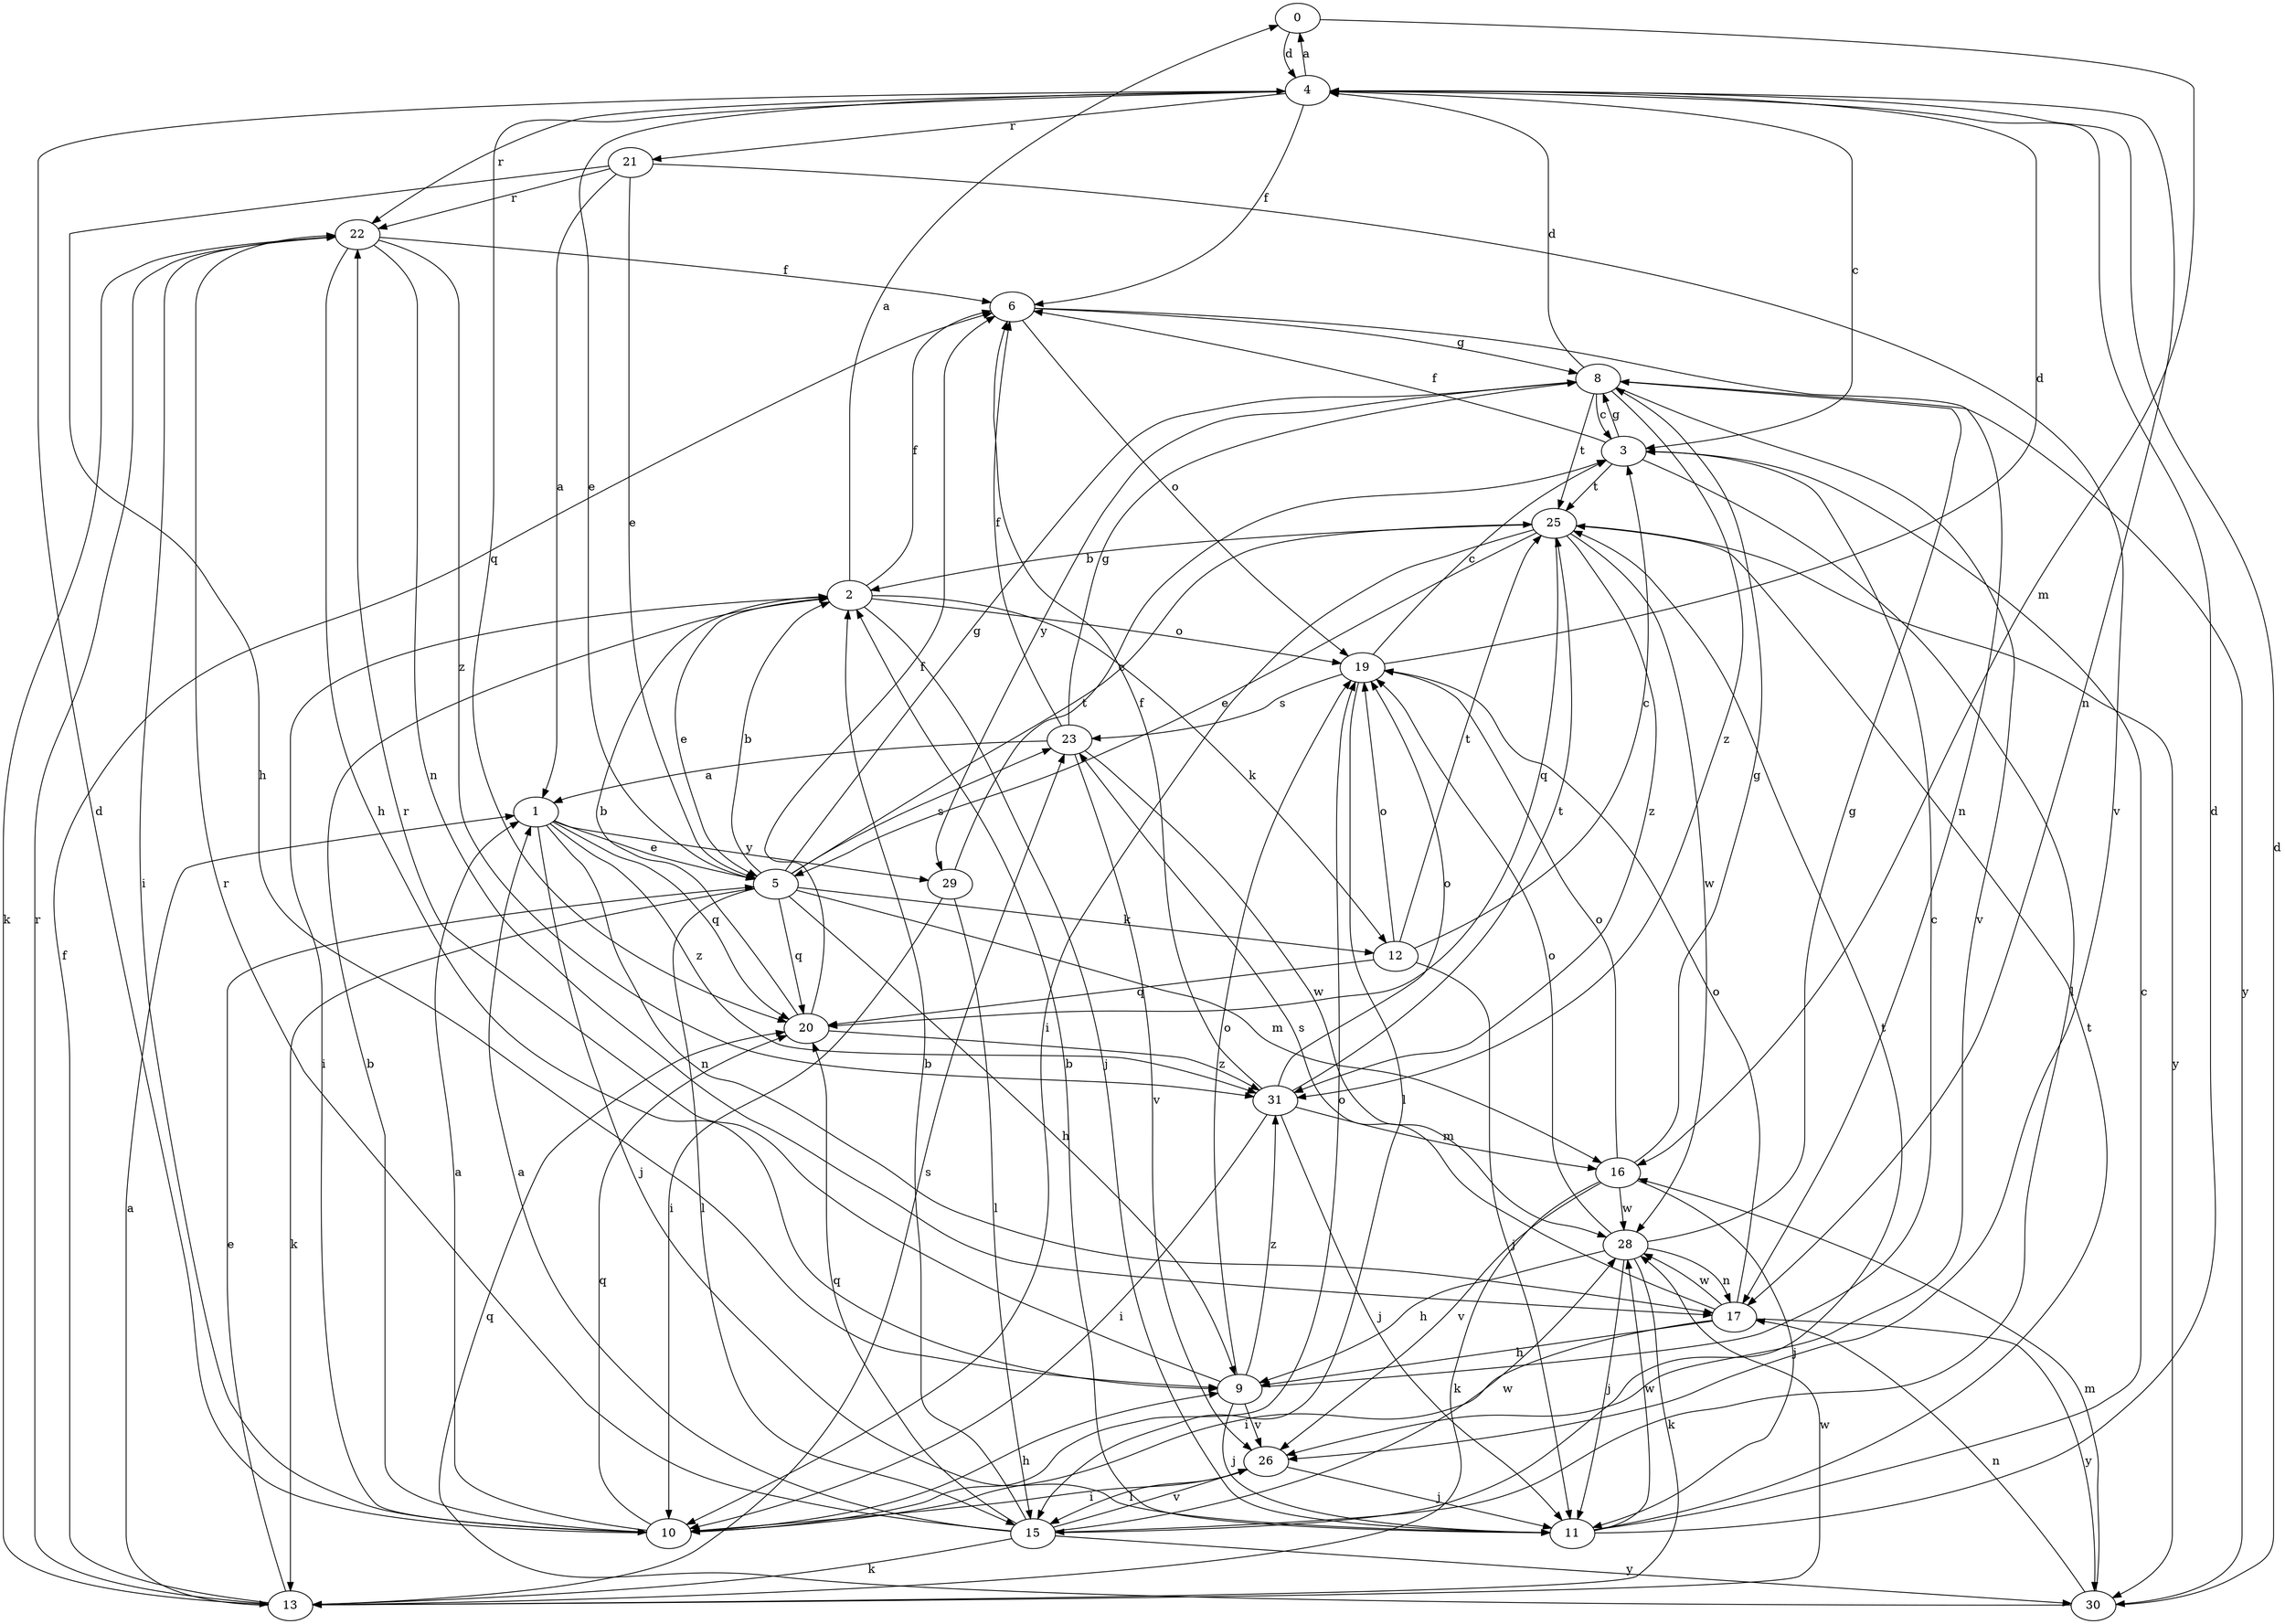 strict digraph  {
0;
1;
2;
3;
4;
5;
6;
8;
9;
10;
11;
12;
13;
15;
16;
17;
19;
20;
21;
22;
23;
25;
26;
28;
29;
30;
31;
0 -> 4  [label=d];
0 -> 16  [label=m];
1 -> 5  [label=e];
1 -> 11  [label=j];
1 -> 17  [label=n];
1 -> 20  [label=q];
1 -> 29  [label=y];
1 -> 31  [label=z];
2 -> 0  [label=a];
2 -> 5  [label=e];
2 -> 6  [label=f];
2 -> 10  [label=i];
2 -> 11  [label=j];
2 -> 12  [label=k];
2 -> 19  [label=o];
3 -> 6  [label=f];
3 -> 8  [label=g];
3 -> 15  [label=l];
3 -> 25  [label=t];
4 -> 0  [label=a];
4 -> 3  [label=c];
4 -> 5  [label=e];
4 -> 6  [label=f];
4 -> 17  [label=n];
4 -> 20  [label=q];
4 -> 21  [label=r];
4 -> 22  [label=r];
5 -> 2  [label=b];
5 -> 8  [label=g];
5 -> 9  [label=h];
5 -> 12  [label=k];
5 -> 13  [label=k];
5 -> 15  [label=l];
5 -> 16  [label=m];
5 -> 20  [label=q];
5 -> 23  [label=s];
5 -> 25  [label=t];
6 -> 8  [label=g];
6 -> 17  [label=n];
6 -> 19  [label=o];
8 -> 3  [label=c];
8 -> 4  [label=d];
8 -> 25  [label=t];
8 -> 26  [label=v];
8 -> 29  [label=y];
8 -> 30  [label=y];
8 -> 31  [label=z];
9 -> 3  [label=c];
9 -> 11  [label=j];
9 -> 19  [label=o];
9 -> 22  [label=r];
9 -> 26  [label=v];
9 -> 31  [label=z];
10 -> 1  [label=a];
10 -> 2  [label=b];
10 -> 4  [label=d];
10 -> 9  [label=h];
10 -> 19  [label=o];
10 -> 20  [label=q];
11 -> 2  [label=b];
11 -> 3  [label=c];
11 -> 4  [label=d];
11 -> 25  [label=t];
11 -> 28  [label=w];
12 -> 3  [label=c];
12 -> 11  [label=j];
12 -> 19  [label=o];
12 -> 20  [label=q];
12 -> 25  [label=t];
13 -> 1  [label=a];
13 -> 5  [label=e];
13 -> 6  [label=f];
13 -> 22  [label=r];
13 -> 23  [label=s];
13 -> 28  [label=w];
15 -> 1  [label=a];
15 -> 2  [label=b];
15 -> 13  [label=k];
15 -> 20  [label=q];
15 -> 22  [label=r];
15 -> 25  [label=t];
15 -> 26  [label=v];
15 -> 28  [label=w];
15 -> 30  [label=y];
16 -> 8  [label=g];
16 -> 11  [label=j];
16 -> 13  [label=k];
16 -> 19  [label=o];
16 -> 26  [label=v];
16 -> 28  [label=w];
17 -> 9  [label=h];
17 -> 10  [label=i];
17 -> 19  [label=o];
17 -> 23  [label=s];
17 -> 28  [label=w];
17 -> 30  [label=y];
19 -> 3  [label=c];
19 -> 4  [label=d];
19 -> 15  [label=l];
19 -> 23  [label=s];
20 -> 2  [label=b];
20 -> 6  [label=f];
20 -> 31  [label=z];
21 -> 1  [label=a];
21 -> 5  [label=e];
21 -> 9  [label=h];
21 -> 22  [label=r];
21 -> 26  [label=v];
22 -> 6  [label=f];
22 -> 9  [label=h];
22 -> 10  [label=i];
22 -> 13  [label=k];
22 -> 17  [label=n];
22 -> 31  [label=z];
23 -> 1  [label=a];
23 -> 6  [label=f];
23 -> 8  [label=g];
23 -> 26  [label=v];
23 -> 28  [label=w];
25 -> 2  [label=b];
25 -> 5  [label=e];
25 -> 10  [label=i];
25 -> 20  [label=q];
25 -> 28  [label=w];
25 -> 30  [label=y];
25 -> 31  [label=z];
26 -> 10  [label=i];
26 -> 11  [label=j];
26 -> 15  [label=l];
28 -> 8  [label=g];
28 -> 9  [label=h];
28 -> 11  [label=j];
28 -> 13  [label=k];
28 -> 17  [label=n];
28 -> 19  [label=o];
29 -> 3  [label=c];
29 -> 10  [label=i];
29 -> 15  [label=l];
30 -> 4  [label=d];
30 -> 16  [label=m];
30 -> 17  [label=n];
30 -> 20  [label=q];
31 -> 6  [label=f];
31 -> 10  [label=i];
31 -> 11  [label=j];
31 -> 16  [label=m];
31 -> 19  [label=o];
31 -> 25  [label=t];
}

